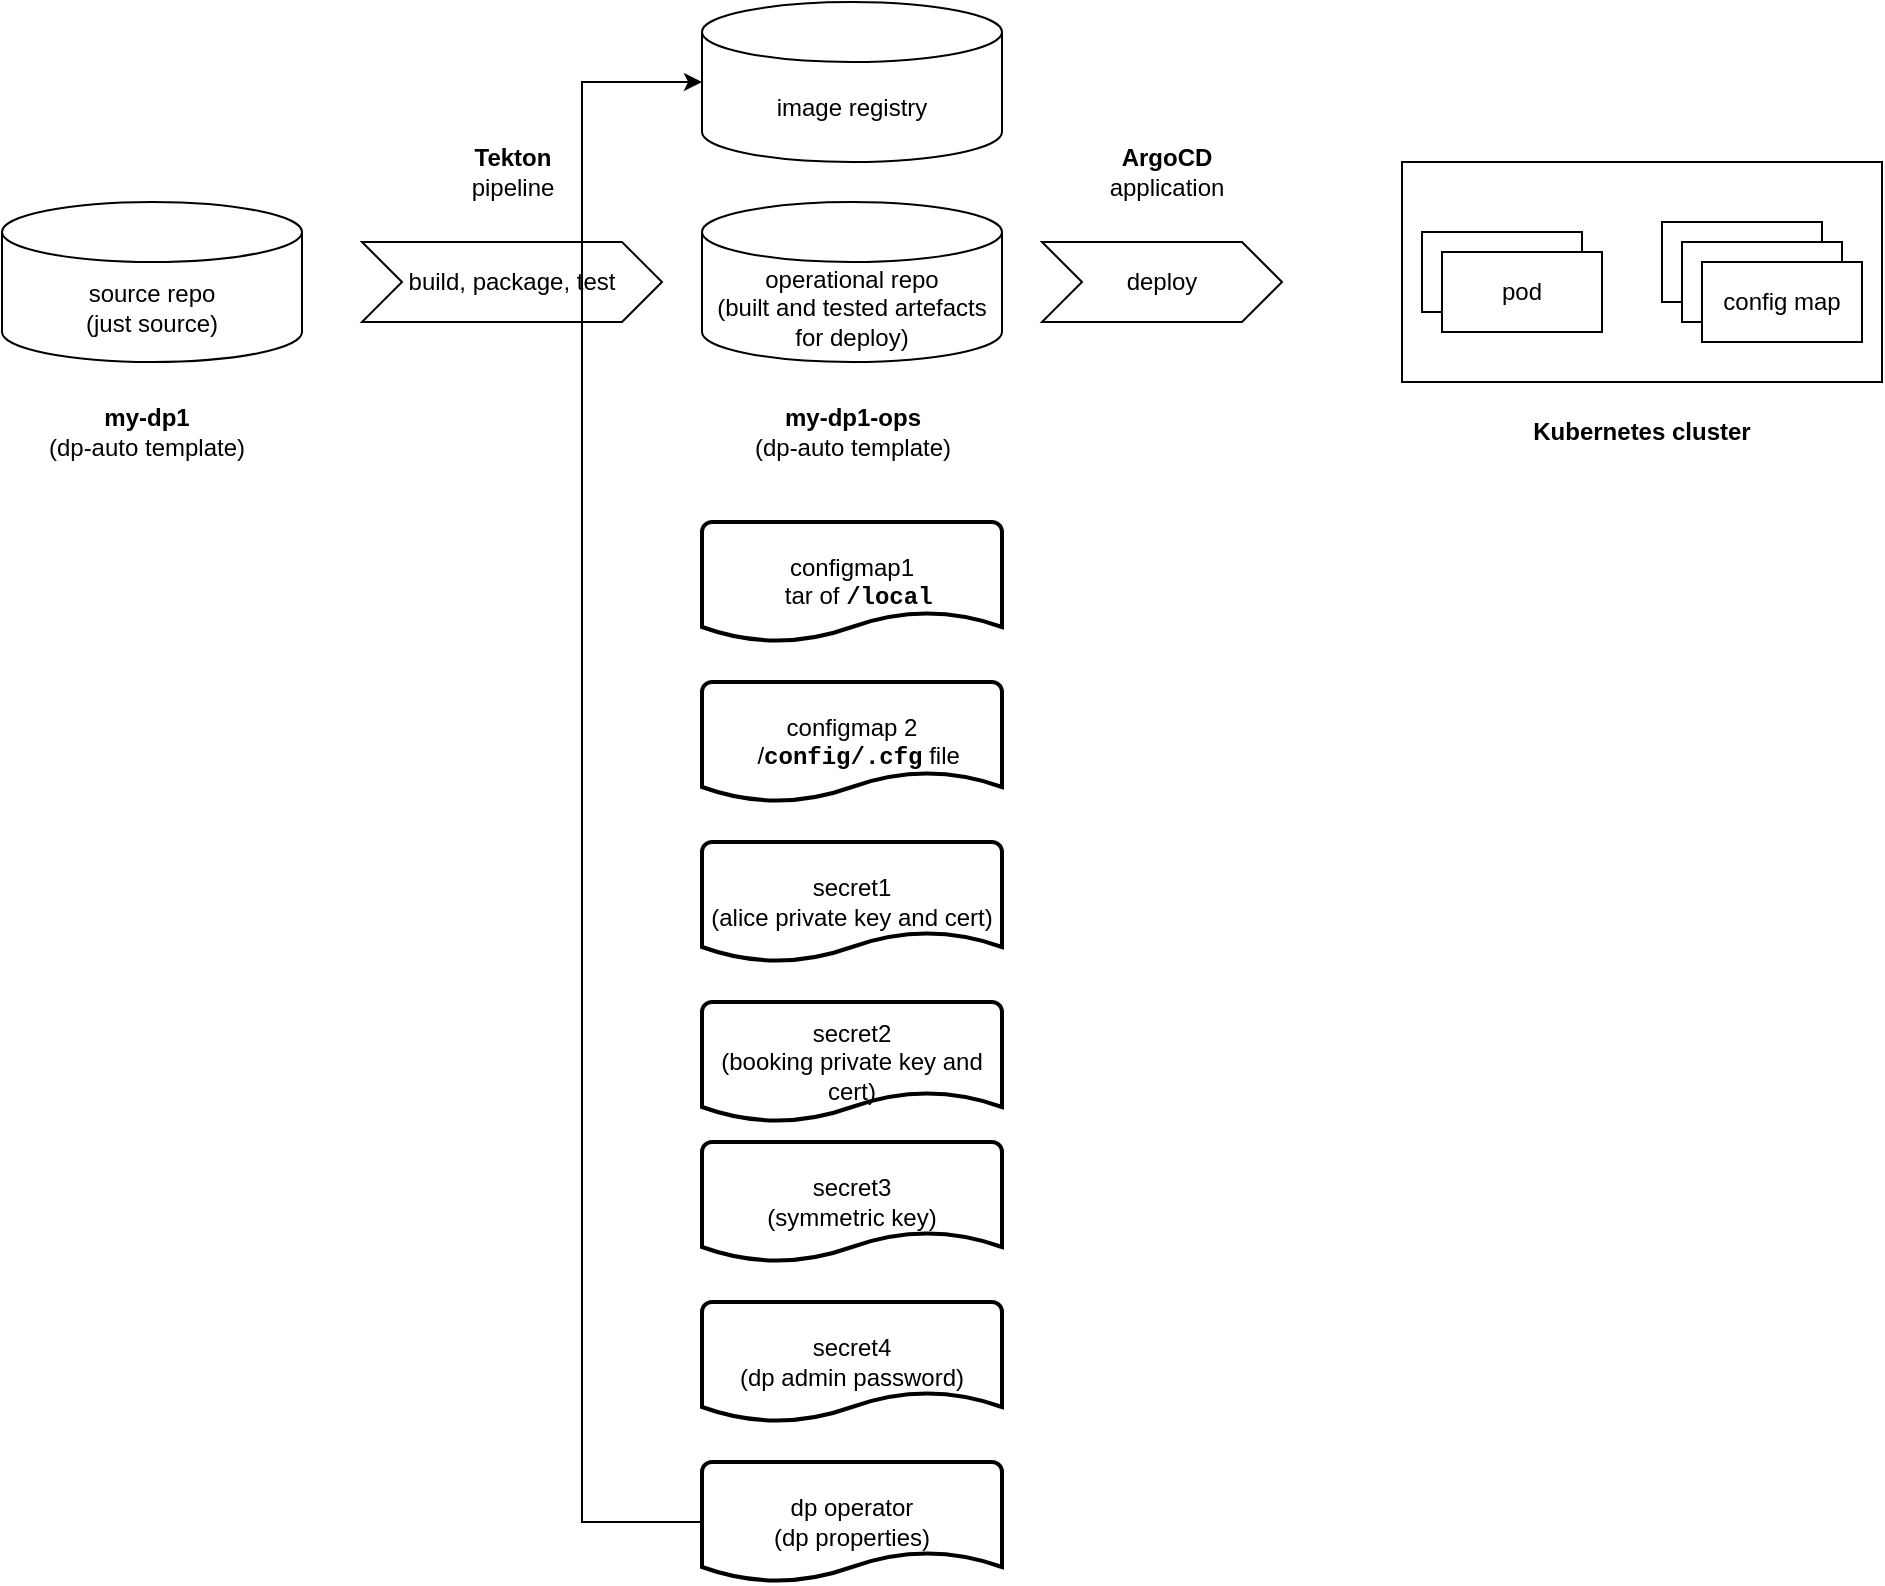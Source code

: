 <mxfile version="15.8.7" type="device"><diagram id="7s4tpCvav4gtR9b0IcHp" name="Page-1"><mxGraphModel dx="1106" dy="804" grid="1" gridSize="10" guides="1" tooltips="1" connect="1" arrows="1" fold="1" page="1" pageScale="1" pageWidth="827" pageHeight="1169" math="0" shadow="0"><root><mxCell id="0"/><mxCell id="1" parent="0"/><mxCell id="j-wncY47qk9I945-Ejjs-1" value="source repo&lt;br&gt;(just source)" style="shape=cylinder3;whiteSpace=wrap;html=1;boundedLbl=1;backgroundOutline=1;size=15;" parent="1" vertex="1"><mxGeometry x="150" y="240" width="150" height="80" as="geometry"/></mxCell><mxCell id="j-wncY47qk9I945-Ejjs-2" value="operational repo&lt;br&gt;(built and tested artefacts for deploy)" style="shape=cylinder3;whiteSpace=wrap;html=1;boundedLbl=1;backgroundOutline=1;size=15;" parent="1" vertex="1"><mxGeometry x="500" y="240" width="150" height="80" as="geometry"/></mxCell><mxCell id="j-wncY47qk9I945-Ejjs-3" value="build, package, test" style="shape=step;perimeter=stepPerimeter;whiteSpace=wrap;html=1;fixedSize=1;" parent="1" vertex="1"><mxGeometry x="330" y="260" width="150" height="40" as="geometry"/></mxCell><mxCell id="j-wncY47qk9I945-Ejjs-4" value="deploy" style="shape=step;perimeter=stepPerimeter;whiteSpace=wrap;html=1;fixedSize=1;" parent="1" vertex="1"><mxGeometry x="670" y="260" width="120" height="40" as="geometry"/></mxCell><mxCell id="j-wncY47qk9I945-Ejjs-5" value="&lt;b&gt;my-dp1&lt;/b&gt;&lt;br&gt;(dp-auto template)" style="text;html=1;strokeColor=none;fillColor=none;align=center;verticalAlign=middle;whiteSpace=wrap;rounded=0;" parent="1" vertex="1"><mxGeometry x="170" y="340" width="105" height="30" as="geometry"/></mxCell><mxCell id="j-wncY47qk9I945-Ejjs-6" value="&lt;b&gt;my-dp1-ops&lt;/b&gt;&lt;br&gt;(dp-auto template)" style="text;html=1;strokeColor=none;fillColor=none;align=center;verticalAlign=middle;whiteSpace=wrap;rounded=0;" parent="1" vertex="1"><mxGeometry x="522.5" y="340" width="105" height="30" as="geometry"/></mxCell><mxCell id="j-wncY47qk9I945-Ejjs-8" value="configmap1&lt;br&gt;&amp;nbsp; tar of&amp;nbsp;&lt;font face=&quot;Courier New&quot;&gt;&lt;b&gt;/local&lt;/b&gt;&lt;/font&gt;" style="strokeWidth=2;html=1;shape=mxgraph.flowchart.document2;whiteSpace=wrap;size=0.25;" parent="1" vertex="1"><mxGeometry x="500" y="400" width="150" height="60" as="geometry"/></mxCell><mxCell id="j-wncY47qk9I945-Ejjs-9" value="configmap 2&lt;br&gt;&amp;nbsp; /&lt;font face=&quot;Courier New&quot;&gt;&lt;b&gt;config/.cfg&lt;/b&gt;&lt;/font&gt; file" style="strokeWidth=2;html=1;shape=mxgraph.flowchart.document2;whiteSpace=wrap;size=0.25;" parent="1" vertex="1"><mxGeometry x="500" y="480" width="150" height="60" as="geometry"/></mxCell><mxCell id="j-wncY47qk9I945-Ejjs-11" value="secret1&lt;br&gt;(alice private key and cert)" style="strokeWidth=2;html=1;shape=mxgraph.flowchart.document2;whiteSpace=wrap;size=0.25;" parent="1" vertex="1"><mxGeometry x="500" y="560" width="150" height="60" as="geometry"/></mxCell><mxCell id="j-wncY47qk9I945-Ejjs-12" value="secret2&lt;br&gt;(booking private key and cert)" style="strokeWidth=2;html=1;shape=mxgraph.flowchart.document2;whiteSpace=wrap;size=0.25;" parent="1" vertex="1"><mxGeometry x="500" y="640" width="150" height="60" as="geometry"/></mxCell><mxCell id="j-wncY47qk9I945-Ejjs-13" value="secret3&lt;br&gt;(symmetric key)" style="strokeWidth=2;html=1;shape=mxgraph.flowchart.document2;whiteSpace=wrap;size=0.25;" parent="1" vertex="1"><mxGeometry x="500" y="710" width="150" height="60" as="geometry"/></mxCell><mxCell id="j-wncY47qk9I945-Ejjs-14" value="secret4&lt;br&gt;(dp admin password)" style="strokeWidth=2;html=1;shape=mxgraph.flowchart.document2;whiteSpace=wrap;size=0.25;" parent="1" vertex="1"><mxGeometry x="500" y="790" width="150" height="60" as="geometry"/></mxCell><mxCell id="-faAT9Uqb-eq2LBU9O2p-2" style="edgeStyle=orthogonalEdgeStyle;rounded=0;orthogonalLoop=1;jettySize=auto;html=1;entryX=0;entryY=0.5;entryDx=0;entryDy=0;entryPerimeter=0;" edge="1" parent="1" source="j-wncY47qk9I945-Ejjs-15" target="-faAT9Uqb-eq2LBU9O2p-1"><mxGeometry relative="1" as="geometry"><Array as="points"><mxPoint x="440" y="900"/><mxPoint x="440" y="180"/></Array></mxGeometry></mxCell><mxCell id="j-wncY47qk9I945-Ejjs-15" value="dp operator&lt;br&gt;(dp properties)" style="strokeWidth=2;html=1;shape=mxgraph.flowchart.document2;whiteSpace=wrap;size=0.25;" parent="1" vertex="1"><mxGeometry x="500" y="870" width="150" height="60" as="geometry"/></mxCell><mxCell id="6FtCYPQx9fpVWrgTbt3w-2" value="" style="rounded=0;whiteSpace=wrap;html=1;" parent="1" vertex="1"><mxGeometry x="850" y="220" width="240" height="110" as="geometry"/></mxCell><mxCell id="6FtCYPQx9fpVWrgTbt3w-3" value="Kubernetes cluster" style="text;html=1;strokeColor=none;fillColor=none;align=center;verticalAlign=middle;whiteSpace=wrap;rounded=0;fontStyle=1" parent="1" vertex="1"><mxGeometry x="880" y="340" width="180" height="30" as="geometry"/></mxCell><mxCell id="6FtCYPQx9fpVWrgTbt3w-4" value="pod" style="rounded=0;whiteSpace=wrap;html=1;" parent="1" vertex="1"><mxGeometry x="860" y="255" width="80" height="40" as="geometry"/></mxCell><mxCell id="6FtCYPQx9fpVWrgTbt3w-5" value="config map" style="rounded=0;whiteSpace=wrap;html=1;" parent="1" vertex="1"><mxGeometry x="980" y="250" width="80" height="40" as="geometry"/></mxCell><mxCell id="6FtCYPQx9fpVWrgTbt3w-6" value="pod" style="rounded=0;whiteSpace=wrap;html=1;" parent="1" vertex="1"><mxGeometry x="870" y="265" width="80" height="40" as="geometry"/></mxCell><mxCell id="6FtCYPQx9fpVWrgTbt3w-8" value="config map" style="rounded=0;whiteSpace=wrap;html=1;" parent="1" vertex="1"><mxGeometry x="990" y="260" width="80" height="40" as="geometry"/></mxCell><mxCell id="6FtCYPQx9fpVWrgTbt3w-9" value="config map" style="rounded=0;whiteSpace=wrap;html=1;" parent="1" vertex="1"><mxGeometry x="1000" y="270" width="80" height="40" as="geometry"/></mxCell><mxCell id="6FtCYPQx9fpVWrgTbt3w-10" value="&lt;b&gt;Tekton&lt;/b&gt; &lt;br&gt;pipeline" style="text;html=1;strokeColor=none;fillColor=none;align=center;verticalAlign=middle;whiteSpace=wrap;rounded=0;" parent="1" vertex="1"><mxGeometry x="342.5" y="210" width="125" height="30" as="geometry"/></mxCell><mxCell id="6FtCYPQx9fpVWrgTbt3w-11" value="&lt;b&gt;ArgoCD&lt;/b&gt; &lt;br&gt;application" style="text;html=1;strokeColor=none;fillColor=none;align=center;verticalAlign=middle;whiteSpace=wrap;rounded=0;" parent="1" vertex="1"><mxGeometry x="670" y="210" width="125" height="30" as="geometry"/></mxCell><mxCell id="-faAT9Uqb-eq2LBU9O2p-1" value="image registry" style="shape=cylinder3;whiteSpace=wrap;html=1;boundedLbl=1;backgroundOutline=1;size=15;" vertex="1" parent="1"><mxGeometry x="500" y="140" width="150" height="80" as="geometry"/></mxCell></root></mxGraphModel></diagram></mxfile>